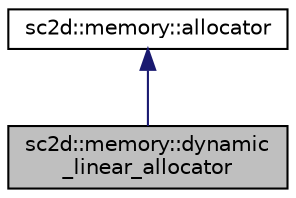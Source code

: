 digraph "sc2d::memory::dynamic_linear_allocator"
{
  edge [fontname="Helvetica",fontsize="10",labelfontname="Helvetica",labelfontsize="10"];
  node [fontname="Helvetica",fontsize="10",shape=record];
  Node0 [label="sc2d::memory::dynamic\l_linear_allocator",height=0.2,width=0.4,color="black", fillcolor="grey75", style="filled", fontcolor="black"];
  Node1 -> Node0 [dir="back",color="midnightblue",fontsize="10",style="solid",fontname="Helvetica"];
  Node1 [label="sc2d::memory::allocator",height=0.2,width=0.4,color="black", fillcolor="white", style="filled",URL="$classsc2d_1_1memory_1_1allocator.html"];
}
